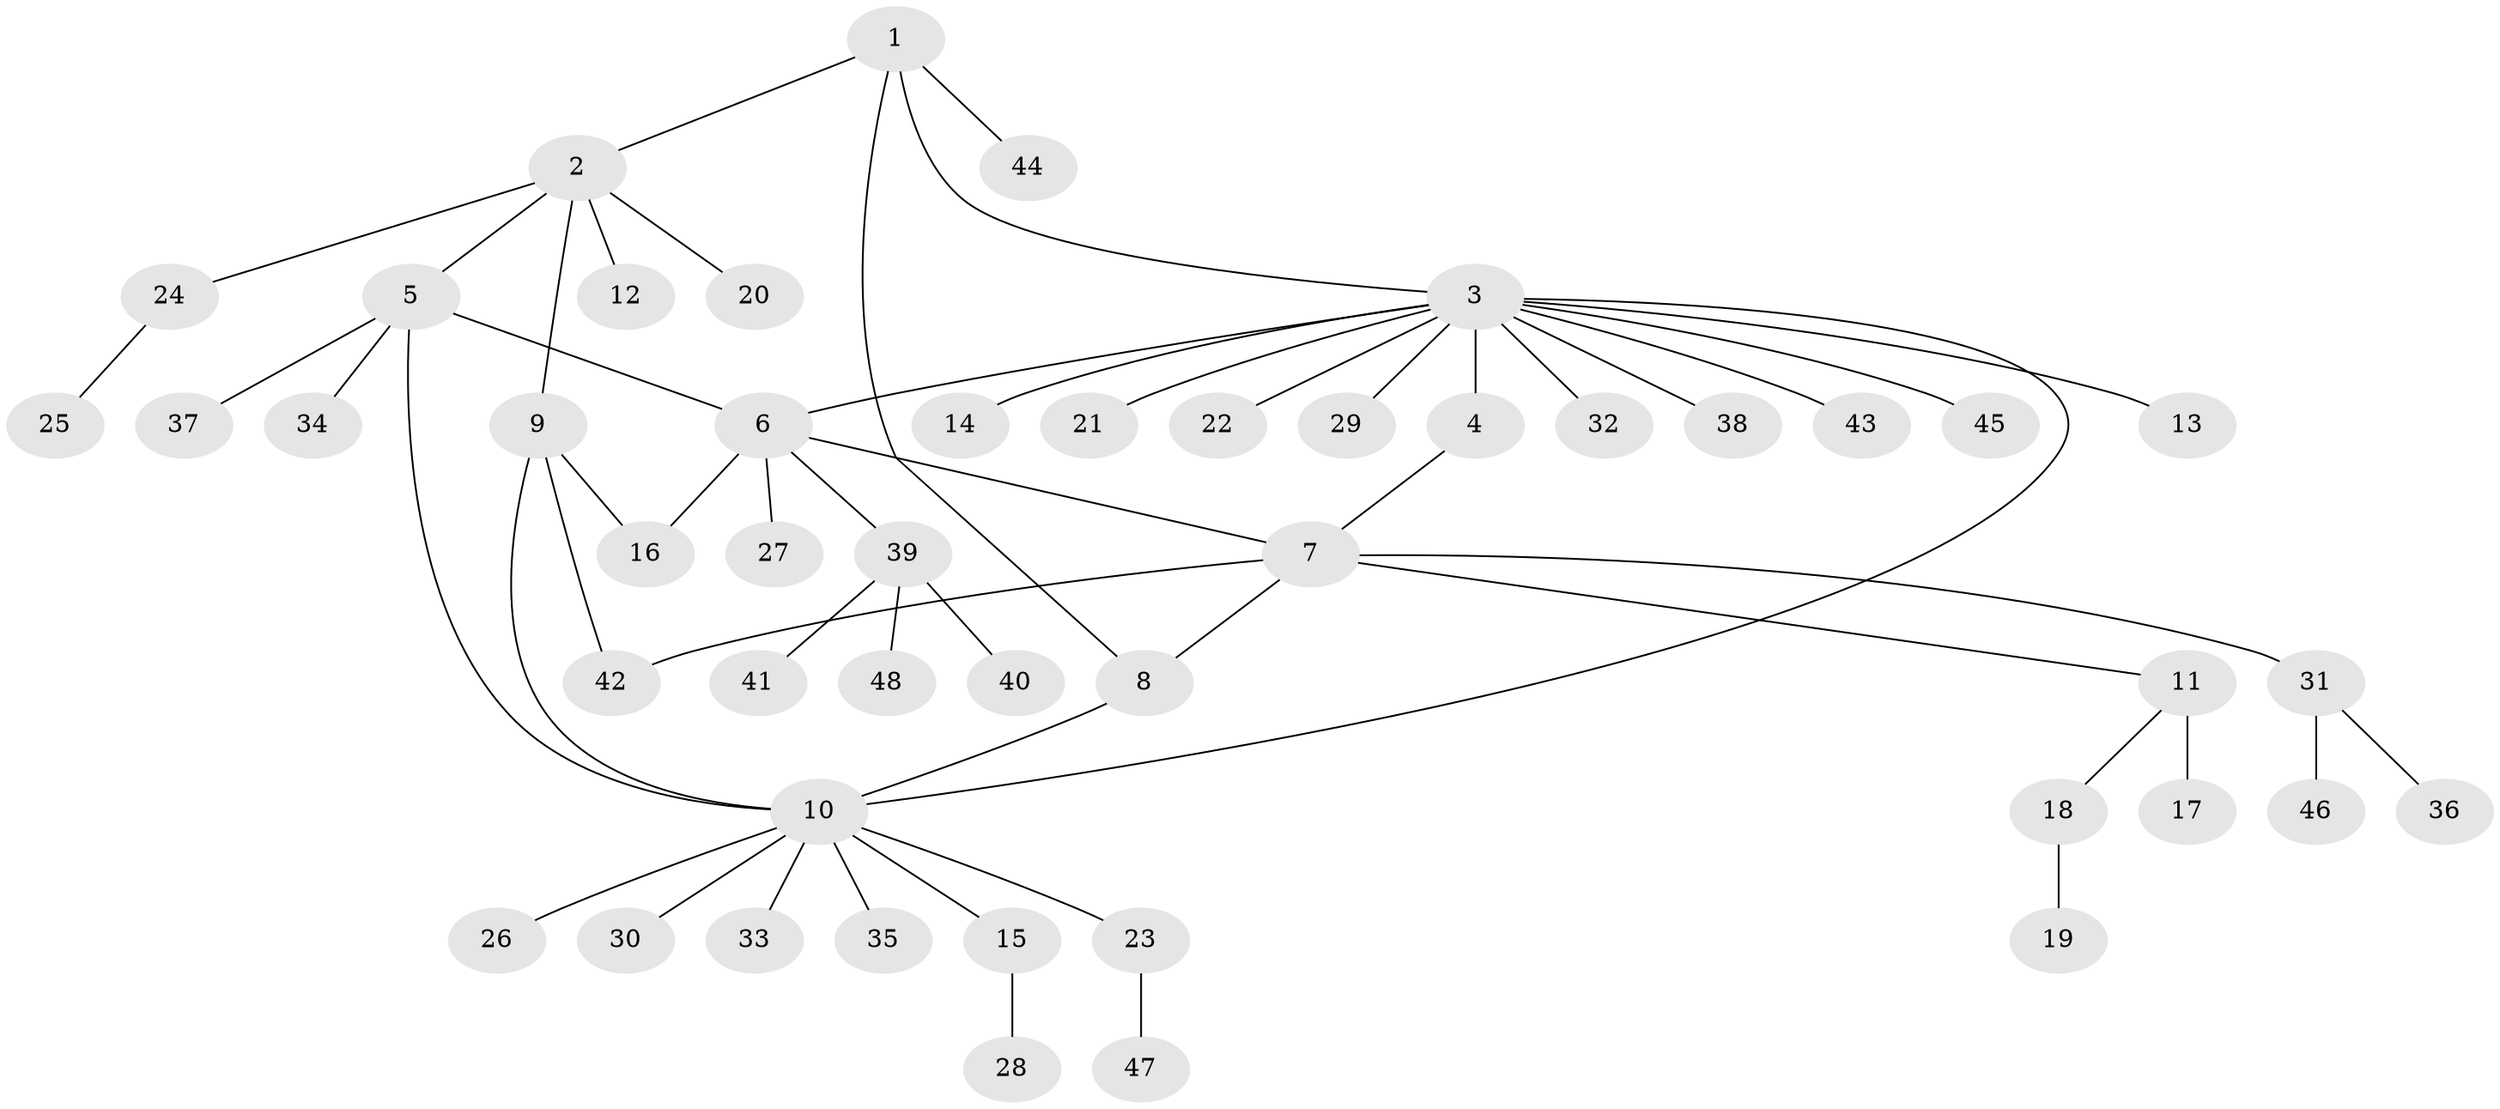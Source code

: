 // Generated by graph-tools (version 1.1) at 2025/15/03/09/25 04:15:57]
// undirected, 48 vertices, 55 edges
graph export_dot {
graph [start="1"]
  node [color=gray90,style=filled];
  1;
  2;
  3;
  4;
  5;
  6;
  7;
  8;
  9;
  10;
  11;
  12;
  13;
  14;
  15;
  16;
  17;
  18;
  19;
  20;
  21;
  22;
  23;
  24;
  25;
  26;
  27;
  28;
  29;
  30;
  31;
  32;
  33;
  34;
  35;
  36;
  37;
  38;
  39;
  40;
  41;
  42;
  43;
  44;
  45;
  46;
  47;
  48;
  1 -- 2;
  1 -- 3;
  1 -- 8;
  1 -- 44;
  2 -- 5;
  2 -- 9;
  2 -- 12;
  2 -- 20;
  2 -- 24;
  3 -- 4;
  3 -- 6;
  3 -- 10;
  3 -- 13;
  3 -- 14;
  3 -- 21;
  3 -- 22;
  3 -- 29;
  3 -- 32;
  3 -- 38;
  3 -- 43;
  3 -- 45;
  4 -- 7;
  5 -- 6;
  5 -- 10;
  5 -- 34;
  5 -- 37;
  6 -- 7;
  6 -- 16;
  6 -- 27;
  6 -- 39;
  7 -- 8;
  7 -- 11;
  7 -- 31;
  7 -- 42;
  8 -- 10;
  9 -- 10;
  9 -- 16;
  9 -- 42;
  10 -- 15;
  10 -- 23;
  10 -- 26;
  10 -- 30;
  10 -- 33;
  10 -- 35;
  11 -- 17;
  11 -- 18;
  15 -- 28;
  18 -- 19;
  23 -- 47;
  24 -- 25;
  31 -- 36;
  31 -- 46;
  39 -- 40;
  39 -- 41;
  39 -- 48;
}
